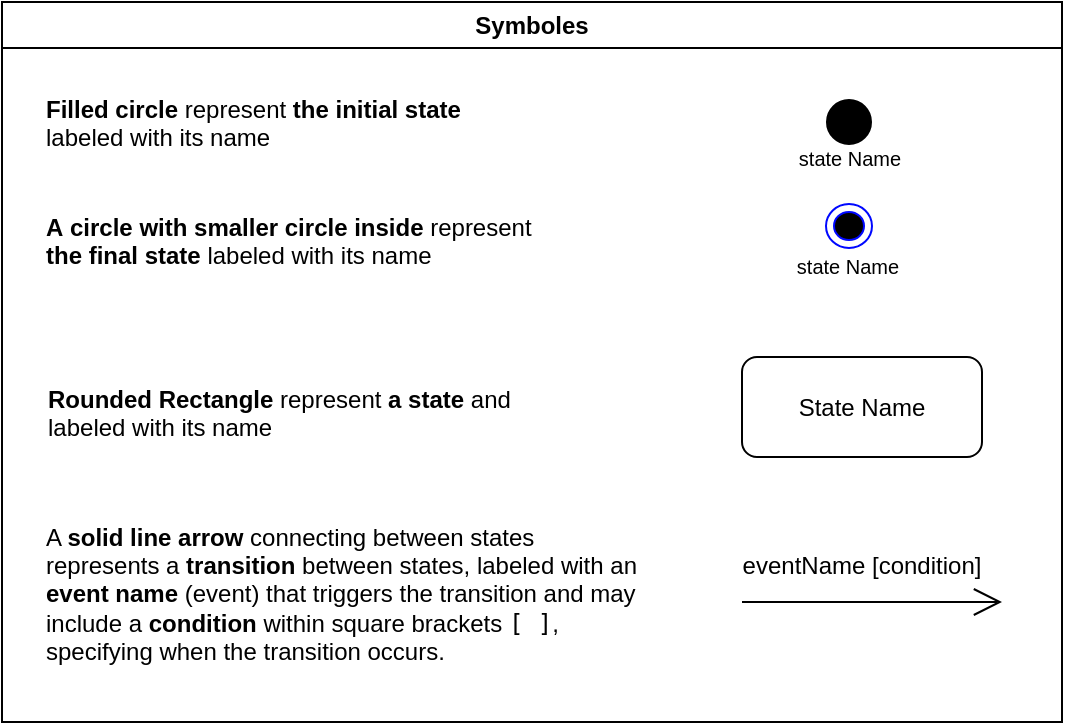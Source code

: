 <mxfile version="25.0.2">
  <diagram name="Page-1" id="1yNcBlxzZXYbxJGngcS0">
    <mxGraphModel dx="578" dy="373" grid="1" gridSize="10" guides="1" tooltips="1" connect="1" arrows="1" fold="1" page="1" pageScale="1" pageWidth="850" pageHeight="1100" math="0" shadow="0">
      <root>
        <mxCell id="0" />
        <mxCell id="1" parent="0" />
        <mxCell id="_j4tcf1Lxn-nTsuZ9A-B-1" value="Symboles" style="swimlane;whiteSpace=wrap;html=1;fillColor=none;" vertex="1" parent="1">
          <mxGeometry x="160" y="141" width="530" height="360" as="geometry" />
        </mxCell>
        <mxCell id="_j4tcf1Lxn-nTsuZ9A-B-3" value="&lt;b&gt;Rounded Rectangle &lt;/b&gt;represent &lt;b&gt;a state&lt;/b&gt; and labeled with its name" style="text;html=1;align=left;verticalAlign=top;whiteSpace=wrap;rounded=0;" vertex="1" parent="_j4tcf1Lxn-nTsuZ9A-B-1">
          <mxGeometry x="21" y="185" width="239" height="35" as="geometry" />
        </mxCell>
        <mxCell id="_j4tcf1Lxn-nTsuZ9A-B-6" value="A &lt;strong&gt;solid line arrow&lt;/strong&gt; connecting between states represents a &lt;strong&gt;transition&lt;/strong&gt; between states, labeled with an &lt;strong&gt;event name&lt;/strong&gt; (event) that triggers the transition and may include a &lt;strong&gt;condition&lt;/strong&gt; within square brackets &lt;font face=&quot;monospace&quot;&gt;[ ]&lt;/font&gt;, specifying when the transition occurs." style="text;html=1;align=left;verticalAlign=middle;whiteSpace=wrap;rounded=0;" vertex="1" parent="_j4tcf1Lxn-nTsuZ9A-B-1">
          <mxGeometry x="20" y="261" width="300" height="70" as="geometry" />
        </mxCell>
        <mxCell id="_j4tcf1Lxn-nTsuZ9A-B-7" value="&lt;b&gt;Filled&amp;nbsp;&lt;/b&gt;&lt;b style=&quot;background-color: initial;&quot;&gt;circle&amp;nbsp;&lt;/b&gt;&lt;span style=&quot;background-color: initial;&quot;&gt;represent &lt;b&gt;the initial state&lt;/b&gt; labeled with its name&lt;/span&gt;" style="text;html=1;align=left;verticalAlign=top;whiteSpace=wrap;rounded=0;" vertex="1" parent="_j4tcf1Lxn-nTsuZ9A-B-1">
          <mxGeometry x="20" y="40" width="250" height="40" as="geometry" />
        </mxCell>
        <mxCell id="_j4tcf1Lxn-nTsuZ9A-B-8" value="&lt;b&gt;A&amp;nbsp;&lt;/b&gt;&lt;b style=&quot;background-color: initial;&quot;&gt;circle with smaller circle inside&amp;nbsp;&lt;/b&gt;&lt;span style=&quot;background-color: initial;&quot;&gt;represent &lt;b&gt;the final state&lt;/b&gt; labeled with its name&amp;nbsp;&lt;/span&gt;" style="text;html=1;align=left;verticalAlign=top;whiteSpace=wrap;rounded=0;" vertex="1" parent="_j4tcf1Lxn-nTsuZ9A-B-1">
          <mxGeometry x="20" y="99" width="250" height="41" as="geometry" />
        </mxCell>
        <mxCell id="_j4tcf1Lxn-nTsuZ9A-B-11" value="" style="ellipse;html=1;shape=endState;fillColor=#000000;strokeColor=#0008ff;perimeterSpacing=18;strokeWidth=1;" vertex="1" parent="_j4tcf1Lxn-nTsuZ9A-B-1">
          <mxGeometry x="412" y="101" width="23" height="22" as="geometry" />
        </mxCell>
        <mxCell id="_j4tcf1Lxn-nTsuZ9A-B-14" value="State Name" style="rounded=1;whiteSpace=wrap;html=1;fillColor=none;" vertex="1" parent="_j4tcf1Lxn-nTsuZ9A-B-1">
          <mxGeometry x="370" y="177.5" width="120" height="50" as="geometry" />
        </mxCell>
        <mxCell id="_j4tcf1Lxn-nTsuZ9A-B-15" value="" style="endArrow=open;endFill=1;endSize=12;html=1;rounded=0;" edge="1" parent="_j4tcf1Lxn-nTsuZ9A-B-1">
          <mxGeometry width="160" relative="1" as="geometry">
            <mxPoint x="370" y="300" as="sourcePoint" />
            <mxPoint x="500" y="300" as="targetPoint" />
          </mxGeometry>
        </mxCell>
        <mxCell id="_j4tcf1Lxn-nTsuZ9A-B-17" value="eventName [condition]" style="text;html=1;align=center;verticalAlign=middle;whiteSpace=wrap;rounded=0;" vertex="1" parent="_j4tcf1Lxn-nTsuZ9A-B-1">
          <mxGeometry x="365" y="273" width="130" height="18" as="geometry" />
        </mxCell>
        <mxCell id="_j4tcf1Lxn-nTsuZ9A-B-19" value="&lt;font style=&quot;font-size: 10px;&quot;&gt;state Name&lt;/font&gt;" style="text;html=1;align=center;verticalAlign=middle;whiteSpace=wrap;rounded=0;" vertex="1" parent="_j4tcf1Lxn-nTsuZ9A-B-1">
          <mxGeometry x="393" y="122" width="60" height="20" as="geometry" />
        </mxCell>
        <mxCell id="_j4tcf1Lxn-nTsuZ9A-B-21" value="" style="ellipse;whiteSpace=wrap;html=1;aspect=fixed;fillColor=#000000;" vertex="1" parent="_j4tcf1Lxn-nTsuZ9A-B-1">
          <mxGeometry x="412.5" y="49" width="22" height="22" as="geometry" />
        </mxCell>
        <mxCell id="_j4tcf1Lxn-nTsuZ9A-B-22" value="&lt;font style=&quot;font-size: 10px;&quot;&gt;state Name&lt;/font&gt;" style="text;html=1;align=center;verticalAlign=middle;whiteSpace=wrap;rounded=0;" vertex="1" parent="1">
          <mxGeometry x="554" y="209" width="60" height="20" as="geometry" />
        </mxCell>
      </root>
    </mxGraphModel>
  </diagram>
</mxfile>
